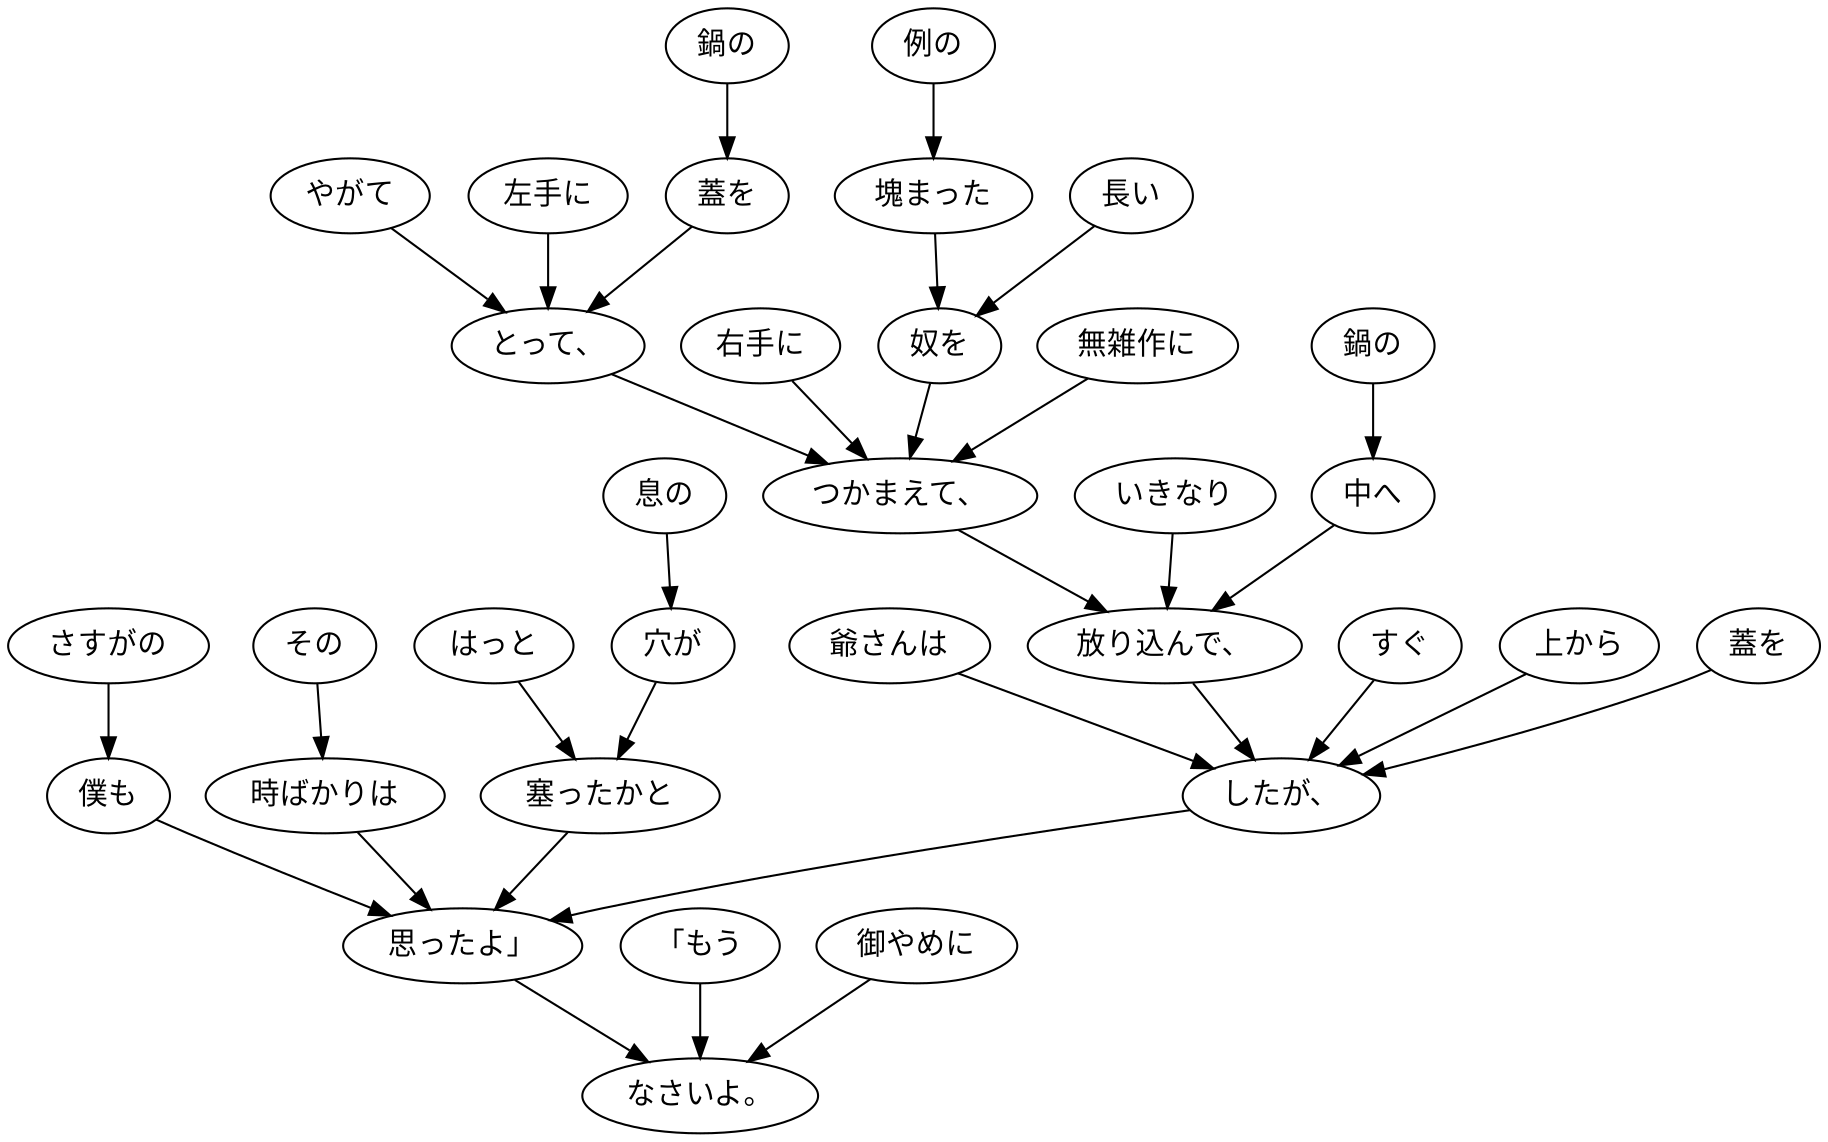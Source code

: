 digraph graph3615 {
	node0 [label="爺さんは"];
	node1 [label="やがて"];
	node2 [label="左手に"];
	node3 [label="鍋の"];
	node4 [label="蓋を"];
	node5 [label="とって、"];
	node6 [label="右手に"];
	node7 [label="例の"];
	node8 [label="塊まった"];
	node9 [label="長い"];
	node10 [label="奴を"];
	node11 [label="無雑作に"];
	node12 [label="つかまえて、"];
	node13 [label="いきなり"];
	node14 [label="鍋の"];
	node15 [label="中へ"];
	node16 [label="放り込んで、"];
	node17 [label="すぐ"];
	node18 [label="上から"];
	node19 [label="蓋を"];
	node20 [label="したが、"];
	node21 [label="さすがの"];
	node22 [label="僕も"];
	node23 [label="その"];
	node24 [label="時ばかりは"];
	node25 [label="はっと"];
	node26 [label="息の"];
	node27 [label="穴が"];
	node28 [label="塞ったかと"];
	node29 [label="思ったよ」"];
	node30 [label="「もう"];
	node31 [label="御やめに"];
	node32 [label="なさいよ。"];
	node0 -> node20;
	node1 -> node5;
	node2 -> node5;
	node3 -> node4;
	node4 -> node5;
	node5 -> node12;
	node6 -> node12;
	node7 -> node8;
	node8 -> node10;
	node9 -> node10;
	node10 -> node12;
	node11 -> node12;
	node12 -> node16;
	node13 -> node16;
	node14 -> node15;
	node15 -> node16;
	node16 -> node20;
	node17 -> node20;
	node18 -> node20;
	node19 -> node20;
	node20 -> node29;
	node21 -> node22;
	node22 -> node29;
	node23 -> node24;
	node24 -> node29;
	node25 -> node28;
	node26 -> node27;
	node27 -> node28;
	node28 -> node29;
	node29 -> node32;
	node30 -> node32;
	node31 -> node32;
}
